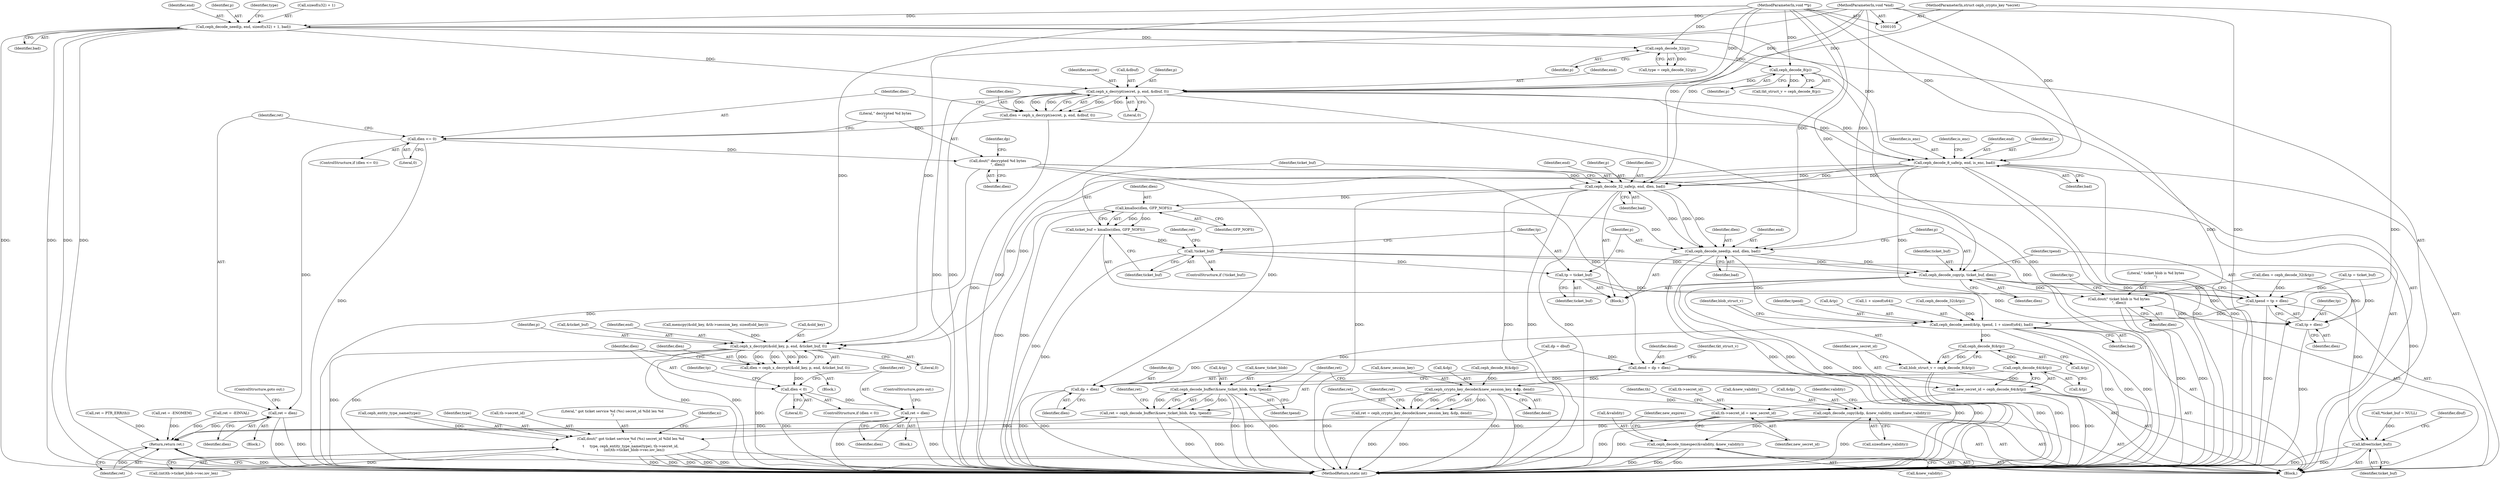 digraph "0_linux_c27a3e4d667fdcad3db7b104f75659478e0c68d8_2@API" {
"1000186" [label="(Call,ceph_x_decrypt(secret, p, end, &dbuf, 0))"];
"1000107" [label="(MethodParameterIn,struct ceph_crypto_key *secret)"];
"1000163" [label="(Call,ceph_decode_8(p))"];
"1000154" [label="(Call,ceph_decode_32(p))"];
"1000144" [label="(Call,ceph_decode_need(p, end, sizeof(u32) + 1, bad))"];
"1000108" [label="(MethodParameterIn,void **p)"];
"1000109" [label="(MethodParameterIn,void *end)"];
"1000184" [label="(Call,dlen = ceph_x_decrypt(secret, p, end, &dbuf, 0))"];
"1000194" [label="(Call,dlen <= 0)"];
"1000198" [label="(Call,ret = dlen)"];
"1000455" [label="(Return,return ret;)"];
"1000202" [label="(Call,dout(\" decrypted %d bytes\n\", dlen))"];
"1000208" [label="(Call,dend = dp + dlen)"];
"1000234" [label="(Call,ceph_crypto_key_decode(&new_session_key, &dp, dend))"];
"1000232" [label="(Call,ret = ceph_crypto_key_decode(&new_session_key, &dp, dend))"];
"1000243" [label="(Call,ceph_decode_copy(&dp, &new_validity, sizeof(new_validity)))"];
"1000250" [label="(Call,ceph_decode_timespec(&validity, &new_validity))"];
"1000210" [label="(Call,dp + dlen)"];
"1000314" [label="(Call,ceph_decode_32_safe(p, end, dlen, bad))"];
"1000321" [label="(Call,kmalloc(dlen, GFP_NOFS))"];
"1000319" [label="(Call,ticket_buf = kmalloc(dlen, GFP_NOFS))"];
"1000325" [label="(Call,!ticket_buf)"];
"1000333" [label="(Call,tp = ticket_buf)"];
"1000345" [label="(Call,tpend = tp + dlen)"];
"1000353" [label="(Call,ceph_decode_need(&tp, tpend, 1 + sizeof(u64), bad))"];
"1000364" [label="(Call,ceph_decode_8(&tp))"];
"1000362" [label="(Call,blob_struct_v = ceph_decode_8(&tp))"];
"1000369" [label="(Call,ceph_decode_64(&tp))"];
"1000367" [label="(Call,new_secret_id = ceph_decode_64(&tp))"];
"1000411" [label="(Call,th->secret_id = new_secret_id)"];
"1000426" [label="(Call,dout(\" got ticket service %d (%s) secret_id %lld len %d\n\",\n\t     type, ceph_entity_type_name(type), th->secret_id,\n\t     (int)th->ticket_blob->vec.iov_len))"];
"1000374" [label="(Call,ceph_decode_buffer(&new_ticket_blob, &tp, tpend))"];
"1000372" [label="(Call,ret = ceph_decode_buffer(&new_ticket_blob, &tp, tpend))"];
"1000347" [label="(Call,tp + dlen)"];
"1000341" [label="(Call,ceph_decode_copy(p, ticket_buf, dlen))"];
"1000350" [label="(Call,dout(\" ticket blob is %d bytes\n\", dlen))"];
"1000451" [label="(Call,kfree(ticket_buf))"];
"1000336" [label="(Call,ceph_decode_need(p, end, dlen, bad))"];
"1000275" [label="(Call,ceph_decode_8_safe(p, end, is_enc, bad))"];
"1000287" [label="(Call,ceph_x_decrypt(&old_key, p, end, &ticket_buf, 0))"];
"1000285" [label="(Call,dlen = ceph_x_decrypt(&old_key, p, end, &ticket_buf, 0))"];
"1000296" [label="(Call,dlen < 0)"];
"1000300" [label="(Call,ret = dlen)"];
"1000108" [label="(MethodParameterIn,void **p)"];
"1000365" [label="(Call,&tp)"];
"1000189" [label="(Identifier,end)"];
"1000326" [label="(Identifier,ticket_buf)"];
"1000109" [label="(MethodParameterIn,void *end)"];
"1000199" [label="(Identifier,ret)"];
"1000235" [label="(Call,&new_session_key)"];
"1000243" [label="(Call,ceph_decode_copy(&dp, &new_validity, sizeof(new_validity)))"];
"1000340" [label="(Identifier,bad)"];
"1000197" [label="(Block,)"];
"1000288" [label="(Call,&old_key)"];
"1000298" [label="(Literal,0)"];
"1000375" [label="(Call,&new_ticket_blob)"];
"1000295" [label="(ControlStructure,if (dlen < 0))"];
"1000286" [label="(Identifier,dlen)"];
"1000451" [label="(Call,kfree(ticket_buf))"];
"1000362" [label="(Call,blob_struct_v = ceph_decode_8(&tp))"];
"1000363" [label="(Identifier,blob_struct_v)"];
"1000304" [label="(Call,tp = ticket_buf)"];
"1000187" [label="(Identifier,secret)"];
"1000345" [label="(Call,tpend = tp + dlen)"];
"1000377" [label="(Call,&tp)"];
"1000352" [label="(Identifier,dlen)"];
"1000161" [label="(Call,tkt_struct_v = ceph_decode_8(p))"];
"1000313" [label="(Block,)"];
"1000336" [label="(Call,ceph_decode_need(p, end, dlen, bad))"];
"1000415" [label="(Identifier,new_secret_id)"];
"1000154" [label="(Call,ceph_decode_32(p))"];
"1000314" [label="(Call,ceph_decode_32_safe(p, end, dlen, bad))"];
"1000309" [label="(Call,ceph_decode_32(&tp))"];
"1000153" [label="(Identifier,type)"];
"1000188" [label="(Identifier,p)"];
"1000290" [label="(Identifier,p)"];
"1000361" [label="(Identifier,bad)"];
"1000285" [label="(Call,dlen = ceph_x_decrypt(&old_key, p, end, &ticket_buf, 0))"];
"1000307" [label="(Call,dlen = ceph_decode_32(&tp))"];
"1000206" [label="(Identifier,dp)"];
"1000418" [label="(Identifier,th)"];
"1000277" [label="(Identifier,end)"];
"1000455" [label="(Return,return ret;)"];
"1000454" [label="(Identifier,dbuf)"];
"1000204" [label="(Identifier,dlen)"];
"1000302" [label="(Identifier,dlen)"];
"1000179" [label="(Call,ret = PTR_ERR(th))"];
"1000232" [label="(Call,ret = ceph_crypto_key_decode(&new_session_key, &dp, dend))"];
"1000356" [label="(Identifier,tpend)"];
"1000297" [label="(Identifier,dlen)"];
"1000144" [label="(Call,ceph_decode_need(p, end, sizeof(u32) + 1, bad))"];
"1000275" [label="(Call,ceph_decode_8_safe(p, end, is_enc, bad))"];
"1000212" [label="(Identifier,dlen)"];
"1000205" [label="(Call,dp = dbuf)"];
"1000354" [label="(Call,&tp)"];
"1000253" [label="(Call,&new_validity)"];
"1000256" [label="(Identifier,new_expires)"];
"1000319" [label="(Call,ticket_buf = kmalloc(dlen, GFP_NOFS))"];
"1000323" [label="(Identifier,GFP_NOFS)"];
"1000428" [label="(Identifier,type)"];
"1000346" [label="(Identifier,tpend)"];
"1000147" [label="(Call,sizeof(u32) + 1)"];
"1000322" [label="(Identifier,dlen)"];
"1000434" [label="(Call,(int)th->ticket_blob->vec.iov_len)"];
"1000370" [label="(Call,&tp)"];
"1000200" [label="(Identifier,dlen)"];
"1000349" [label="(Identifier,dlen)"];
"1000246" [label="(Call,&new_validity)"];
"1000353" [label="(Call,ceph_decode_need(&tp, tpend, 1 + sizeof(u64), bad))"];
"1000344" [label="(Identifier,dlen)"];
"1000201" [label="(ControlStructure,goto out;)"];
"1000234" [label="(Call,ceph_crypto_key_decode(&new_session_key, &dp, dend))"];
"1000209" [label="(Identifier,dend)"];
"1000329" [label="(Identifier,ret)"];
"1000351" [label="(Literal,\" ticket blob is %d bytes\n\")"];
"1000357" [label="(Call,1 + sizeof(u64))"];
"1000164" [label="(Identifier,p)"];
"1000373" [label="(Identifier,ret)"];
"1000132" [label="(Call,*ticket_buf = NULL)"];
"1000292" [label="(Call,&ticket_buf)"];
"1000324" [label="(ControlStructure,if (!ticket_buf))"];
"1000184" [label="(Call,dlen = ceph_x_decrypt(secret, p, end, &dbuf, 0))"];
"1000463" [label="(MethodReturn,static int)"];
"1000368" [label="(Identifier,new_secret_id)"];
"1000355" [label="(Identifier,tp)"];
"1000244" [label="(Call,&dp)"];
"1000279" [label="(Identifier,bad)"];
"1000151" [label="(Identifier,bad)"];
"1000315" [label="(Identifier,p)"];
"1000237" [label="(Call,&dp)"];
"1000299" [label="(Block,)"];
"1000110" [label="(Block,)"];
"1000325" [label="(Call,!ticket_buf)"];
"1000426" [label="(Call,dout(\" got ticket service %d (%s) secret_id %lld len %d\n\",\n\t     type, ceph_entity_type_name(type), th->secret_id,\n\t     (int)th->ticket_blob->vec.iov_len))"];
"1000193" [label="(ControlStructure,if (dlen <= 0))"];
"1000328" [label="(Call,ret = -ENOMEM)"];
"1000431" [label="(Call,th->secret_id)"];
"1000300" [label="(Call,ret = dlen)"];
"1000379" [label="(Identifier,tpend)"];
"1000276" [label="(Identifier,p)"];
"1000190" [label="(Call,&dbuf)"];
"1000411" [label="(Call,th->secret_id = new_secret_id)"];
"1000186" [label="(Call,ceph_x_decrypt(secret, p, end, &dbuf, 0))"];
"1000208" [label="(Call,dend = dp + dlen)"];
"1000342" [label="(Identifier,p)"];
"1000320" [label="(Identifier,ticket_buf)"];
"1000211" [label="(Identifier,dp)"];
"1000241" [label="(Identifier,ret)"];
"1000294" [label="(Literal,0)"];
"1000335" [label="(Identifier,ticket_buf)"];
"1000198" [label="(Call,ret = dlen)"];
"1000239" [label="(Identifier,dend)"];
"1000192" [label="(Literal,0)"];
"1000195" [label="(Identifier,dlen)"];
"1000210" [label="(Call,dp + dlen)"];
"1000348" [label="(Identifier,tp)"];
"1000334" [label="(Identifier,tp)"];
"1000317" [label="(Identifier,dlen)"];
"1000107" [label="(MethodParameterIn,struct ceph_crypto_key *secret)"];
"1000185" [label="(Identifier,dlen)"];
"1000214" [label="(Identifier,tkt_struct_v)"];
"1000364" [label="(Call,ceph_decode_8(&tp))"];
"1000203" [label="(Literal,\" decrypted %d bytes\n\")"];
"1000252" [label="(Identifier,validity)"];
"1000233" [label="(Identifier,ret)"];
"1000296" [label="(Call,dlen < 0)"];
"1000316" [label="(Identifier,end)"];
"1000155" [label="(Identifier,p)"];
"1000202" [label="(Call,dout(\" decrypted %d bytes\n\", dlen))"];
"1000248" [label="(Call,sizeof(new_validity))"];
"1000429" [label="(Call,ceph_entity_type_name(type))"];
"1000338" [label="(Identifier,end)"];
"1000146" [label="(Identifier,end)"];
"1000305" [label="(Identifier,tp)"];
"1000452" [label="(Identifier,ticket_buf)"];
"1000456" [label="(Identifier,ret)"];
"1000343" [label="(Identifier,ticket_buf)"];
"1000145" [label="(Identifier,p)"];
"1000291" [label="(Identifier,end)"];
"1000163" [label="(Call,ceph_decode_8(p))"];
"1000223" [label="(Call,memcpy(&old_key, &th->session_key, sizeof(old_key)))"];
"1000303" [label="(ControlStructure,goto out;)"];
"1000278" [label="(Identifier,is_enc)"];
"1000347" [label="(Call,tp + dlen)"];
"1000251" [label="(Call,&validity)"];
"1000333" [label="(Call,tp = ticket_buf)"];
"1000194" [label="(Call,dlen <= 0)"];
"1000196" [label="(Literal,0)"];
"1000369" [label="(Call,ceph_decode_64(&tp))"];
"1000427" [label="(Literal,\" got ticket service %d (%s) secret_id %lld len %d\n\")"];
"1000152" [label="(Call,type = ceph_decode_32(p))"];
"1000318" [label="(Identifier,bad)"];
"1000281" [label="(Identifier,is_enc)"];
"1000301" [label="(Identifier,ret)"];
"1000367" [label="(Call,new_secret_id = ceph_decode_64(&tp))"];
"1000282" [label="(Block,)"];
"1000287" [label="(Call,ceph_x_decrypt(&old_key, p, end, &ticket_buf, 0))"];
"1000339" [label="(Identifier,dlen)"];
"1000350" [label="(Call,dout(\" ticket blob is %d bytes\n\", dlen))"];
"1000372" [label="(Call,ret = ceph_decode_buffer(&new_ticket_blob, &tp, tpend))"];
"1000458" [label="(Call,ret = -EINVAL)"];
"1000337" [label="(Identifier,p)"];
"1000445" [label="(Identifier,xi)"];
"1000341" [label="(Call,ceph_decode_copy(p, ticket_buf, dlen))"];
"1000321" [label="(Call,kmalloc(dlen, GFP_NOFS))"];
"1000381" [label="(Identifier,ret)"];
"1000250" [label="(Call,ceph_decode_timespec(&validity, &new_validity))"];
"1000412" [label="(Call,th->secret_id)"];
"1000215" [label="(Call,ceph_decode_8(&dp))"];
"1000374" [label="(Call,ceph_decode_buffer(&new_ticket_blob, &tp, tpend))"];
"1000186" -> "1000184"  [label="AST: "];
"1000186" -> "1000192"  [label="CFG: "];
"1000187" -> "1000186"  [label="AST: "];
"1000188" -> "1000186"  [label="AST: "];
"1000189" -> "1000186"  [label="AST: "];
"1000190" -> "1000186"  [label="AST: "];
"1000192" -> "1000186"  [label="AST: "];
"1000184" -> "1000186"  [label="CFG: "];
"1000186" -> "1000463"  [label="DDG: "];
"1000186" -> "1000463"  [label="DDG: "];
"1000186" -> "1000463"  [label="DDG: "];
"1000186" -> "1000463"  [label="DDG: "];
"1000186" -> "1000184"  [label="DDG: "];
"1000186" -> "1000184"  [label="DDG: "];
"1000186" -> "1000184"  [label="DDG: "];
"1000186" -> "1000184"  [label="DDG: "];
"1000186" -> "1000184"  [label="DDG: "];
"1000107" -> "1000186"  [label="DDG: "];
"1000163" -> "1000186"  [label="DDG: "];
"1000108" -> "1000186"  [label="DDG: "];
"1000144" -> "1000186"  [label="DDG: "];
"1000109" -> "1000186"  [label="DDG: "];
"1000186" -> "1000275"  [label="DDG: "];
"1000186" -> "1000275"  [label="DDG: "];
"1000107" -> "1000105"  [label="AST: "];
"1000107" -> "1000463"  [label="DDG: "];
"1000163" -> "1000161"  [label="AST: "];
"1000163" -> "1000164"  [label="CFG: "];
"1000164" -> "1000163"  [label="AST: "];
"1000161" -> "1000163"  [label="CFG: "];
"1000163" -> "1000463"  [label="DDG: "];
"1000163" -> "1000161"  [label="DDG: "];
"1000154" -> "1000163"  [label="DDG: "];
"1000108" -> "1000163"  [label="DDG: "];
"1000154" -> "1000152"  [label="AST: "];
"1000154" -> "1000155"  [label="CFG: "];
"1000155" -> "1000154"  [label="AST: "];
"1000152" -> "1000154"  [label="CFG: "];
"1000154" -> "1000152"  [label="DDG: "];
"1000144" -> "1000154"  [label="DDG: "];
"1000108" -> "1000154"  [label="DDG: "];
"1000144" -> "1000110"  [label="AST: "];
"1000144" -> "1000151"  [label="CFG: "];
"1000145" -> "1000144"  [label="AST: "];
"1000146" -> "1000144"  [label="AST: "];
"1000147" -> "1000144"  [label="AST: "];
"1000151" -> "1000144"  [label="AST: "];
"1000153" -> "1000144"  [label="CFG: "];
"1000144" -> "1000463"  [label="DDG: "];
"1000144" -> "1000463"  [label="DDG: "];
"1000144" -> "1000463"  [label="DDG: "];
"1000144" -> "1000463"  [label="DDG: "];
"1000108" -> "1000144"  [label="DDG: "];
"1000109" -> "1000144"  [label="DDG: "];
"1000144" -> "1000275"  [label="DDG: "];
"1000108" -> "1000105"  [label="AST: "];
"1000108" -> "1000463"  [label="DDG: "];
"1000108" -> "1000275"  [label="DDG: "];
"1000108" -> "1000287"  [label="DDG: "];
"1000108" -> "1000314"  [label="DDG: "];
"1000108" -> "1000336"  [label="DDG: "];
"1000108" -> "1000341"  [label="DDG: "];
"1000109" -> "1000105"  [label="AST: "];
"1000109" -> "1000463"  [label="DDG: "];
"1000109" -> "1000275"  [label="DDG: "];
"1000109" -> "1000287"  [label="DDG: "];
"1000109" -> "1000314"  [label="DDG: "];
"1000109" -> "1000336"  [label="DDG: "];
"1000184" -> "1000110"  [label="AST: "];
"1000185" -> "1000184"  [label="AST: "];
"1000195" -> "1000184"  [label="CFG: "];
"1000184" -> "1000463"  [label="DDG: "];
"1000184" -> "1000194"  [label="DDG: "];
"1000194" -> "1000193"  [label="AST: "];
"1000194" -> "1000196"  [label="CFG: "];
"1000195" -> "1000194"  [label="AST: "];
"1000196" -> "1000194"  [label="AST: "];
"1000199" -> "1000194"  [label="CFG: "];
"1000203" -> "1000194"  [label="CFG: "];
"1000194" -> "1000463"  [label="DDG: "];
"1000194" -> "1000198"  [label="DDG: "];
"1000194" -> "1000202"  [label="DDG: "];
"1000198" -> "1000197"  [label="AST: "];
"1000198" -> "1000200"  [label="CFG: "];
"1000199" -> "1000198"  [label="AST: "];
"1000200" -> "1000198"  [label="AST: "];
"1000201" -> "1000198"  [label="CFG: "];
"1000198" -> "1000463"  [label="DDG: "];
"1000198" -> "1000463"  [label="DDG: "];
"1000198" -> "1000455"  [label="DDG: "];
"1000455" -> "1000110"  [label="AST: "];
"1000455" -> "1000456"  [label="CFG: "];
"1000456" -> "1000455"  [label="AST: "];
"1000463" -> "1000455"  [label="CFG: "];
"1000455" -> "1000463"  [label="DDG: "];
"1000456" -> "1000455"  [label="DDG: "];
"1000458" -> "1000455"  [label="DDG: "];
"1000232" -> "1000455"  [label="DDG: "];
"1000300" -> "1000455"  [label="DDG: "];
"1000179" -> "1000455"  [label="DDG: "];
"1000372" -> "1000455"  [label="DDG: "];
"1000328" -> "1000455"  [label="DDG: "];
"1000202" -> "1000110"  [label="AST: "];
"1000202" -> "1000204"  [label="CFG: "];
"1000203" -> "1000202"  [label="AST: "];
"1000204" -> "1000202"  [label="AST: "];
"1000206" -> "1000202"  [label="CFG: "];
"1000202" -> "1000463"  [label="DDG: "];
"1000202" -> "1000208"  [label="DDG: "];
"1000202" -> "1000210"  [label="DDG: "];
"1000202" -> "1000314"  [label="DDG: "];
"1000208" -> "1000110"  [label="AST: "];
"1000208" -> "1000210"  [label="CFG: "];
"1000209" -> "1000208"  [label="AST: "];
"1000210" -> "1000208"  [label="AST: "];
"1000214" -> "1000208"  [label="CFG: "];
"1000208" -> "1000463"  [label="DDG: "];
"1000208" -> "1000463"  [label="DDG: "];
"1000205" -> "1000208"  [label="DDG: "];
"1000208" -> "1000234"  [label="DDG: "];
"1000234" -> "1000232"  [label="AST: "];
"1000234" -> "1000239"  [label="CFG: "];
"1000235" -> "1000234"  [label="AST: "];
"1000237" -> "1000234"  [label="AST: "];
"1000239" -> "1000234"  [label="AST: "];
"1000232" -> "1000234"  [label="CFG: "];
"1000234" -> "1000463"  [label="DDG: "];
"1000234" -> "1000463"  [label="DDG: "];
"1000234" -> "1000463"  [label="DDG: "];
"1000234" -> "1000232"  [label="DDG: "];
"1000234" -> "1000232"  [label="DDG: "];
"1000234" -> "1000232"  [label="DDG: "];
"1000215" -> "1000234"  [label="DDG: "];
"1000234" -> "1000243"  [label="DDG: "];
"1000232" -> "1000110"  [label="AST: "];
"1000233" -> "1000232"  [label="AST: "];
"1000241" -> "1000232"  [label="CFG: "];
"1000232" -> "1000463"  [label="DDG: "];
"1000232" -> "1000463"  [label="DDG: "];
"1000243" -> "1000110"  [label="AST: "];
"1000243" -> "1000248"  [label="CFG: "];
"1000244" -> "1000243"  [label="AST: "];
"1000246" -> "1000243"  [label="AST: "];
"1000248" -> "1000243"  [label="AST: "];
"1000252" -> "1000243"  [label="CFG: "];
"1000243" -> "1000463"  [label="DDG: "];
"1000243" -> "1000463"  [label="DDG: "];
"1000243" -> "1000250"  [label="DDG: "];
"1000250" -> "1000110"  [label="AST: "];
"1000250" -> "1000253"  [label="CFG: "];
"1000251" -> "1000250"  [label="AST: "];
"1000253" -> "1000250"  [label="AST: "];
"1000256" -> "1000250"  [label="CFG: "];
"1000250" -> "1000463"  [label="DDG: "];
"1000250" -> "1000463"  [label="DDG: "];
"1000250" -> "1000463"  [label="DDG: "];
"1000210" -> "1000212"  [label="CFG: "];
"1000211" -> "1000210"  [label="AST: "];
"1000212" -> "1000210"  [label="AST: "];
"1000210" -> "1000463"  [label="DDG: "];
"1000210" -> "1000463"  [label="DDG: "];
"1000205" -> "1000210"  [label="DDG: "];
"1000314" -> "1000313"  [label="AST: "];
"1000314" -> "1000318"  [label="CFG: "];
"1000315" -> "1000314"  [label="AST: "];
"1000316" -> "1000314"  [label="AST: "];
"1000317" -> "1000314"  [label="AST: "];
"1000318" -> "1000314"  [label="AST: "];
"1000320" -> "1000314"  [label="CFG: "];
"1000314" -> "1000463"  [label="DDG: "];
"1000314" -> "1000463"  [label="DDG: "];
"1000314" -> "1000463"  [label="DDG: "];
"1000314" -> "1000463"  [label="DDG: "];
"1000275" -> "1000314"  [label="DDG: "];
"1000275" -> "1000314"  [label="DDG: "];
"1000275" -> "1000314"  [label="DDG: "];
"1000314" -> "1000321"  [label="DDG: "];
"1000314" -> "1000336"  [label="DDG: "];
"1000314" -> "1000336"  [label="DDG: "];
"1000314" -> "1000336"  [label="DDG: "];
"1000321" -> "1000319"  [label="AST: "];
"1000321" -> "1000323"  [label="CFG: "];
"1000322" -> "1000321"  [label="AST: "];
"1000323" -> "1000321"  [label="AST: "];
"1000319" -> "1000321"  [label="CFG: "];
"1000321" -> "1000463"  [label="DDG: "];
"1000321" -> "1000463"  [label="DDG: "];
"1000321" -> "1000319"  [label="DDG: "];
"1000321" -> "1000319"  [label="DDG: "];
"1000321" -> "1000336"  [label="DDG: "];
"1000319" -> "1000313"  [label="AST: "];
"1000320" -> "1000319"  [label="AST: "];
"1000326" -> "1000319"  [label="CFG: "];
"1000319" -> "1000463"  [label="DDG: "];
"1000319" -> "1000325"  [label="DDG: "];
"1000325" -> "1000324"  [label="AST: "];
"1000325" -> "1000326"  [label="CFG: "];
"1000326" -> "1000325"  [label="AST: "];
"1000329" -> "1000325"  [label="CFG: "];
"1000334" -> "1000325"  [label="CFG: "];
"1000325" -> "1000463"  [label="DDG: "];
"1000325" -> "1000333"  [label="DDG: "];
"1000325" -> "1000341"  [label="DDG: "];
"1000325" -> "1000451"  [label="DDG: "];
"1000333" -> "1000313"  [label="AST: "];
"1000333" -> "1000335"  [label="CFG: "];
"1000334" -> "1000333"  [label="AST: "];
"1000335" -> "1000333"  [label="AST: "];
"1000337" -> "1000333"  [label="CFG: "];
"1000333" -> "1000345"  [label="DDG: "];
"1000333" -> "1000347"  [label="DDG: "];
"1000345" -> "1000110"  [label="AST: "];
"1000345" -> "1000347"  [label="CFG: "];
"1000346" -> "1000345"  [label="AST: "];
"1000347" -> "1000345"  [label="AST: "];
"1000351" -> "1000345"  [label="CFG: "];
"1000345" -> "1000463"  [label="DDG: "];
"1000304" -> "1000345"  [label="DDG: "];
"1000341" -> "1000345"  [label="DDG: "];
"1000307" -> "1000345"  [label="DDG: "];
"1000345" -> "1000353"  [label="DDG: "];
"1000353" -> "1000110"  [label="AST: "];
"1000353" -> "1000361"  [label="CFG: "];
"1000354" -> "1000353"  [label="AST: "];
"1000356" -> "1000353"  [label="AST: "];
"1000357" -> "1000353"  [label="AST: "];
"1000361" -> "1000353"  [label="AST: "];
"1000363" -> "1000353"  [label="CFG: "];
"1000353" -> "1000463"  [label="DDG: "];
"1000353" -> "1000463"  [label="DDG: "];
"1000353" -> "1000463"  [label="DDG: "];
"1000309" -> "1000353"  [label="DDG: "];
"1000336" -> "1000353"  [label="DDG: "];
"1000275" -> "1000353"  [label="DDG: "];
"1000353" -> "1000364"  [label="DDG: "];
"1000353" -> "1000374"  [label="DDG: "];
"1000364" -> "1000362"  [label="AST: "];
"1000364" -> "1000365"  [label="CFG: "];
"1000365" -> "1000364"  [label="AST: "];
"1000362" -> "1000364"  [label="CFG: "];
"1000364" -> "1000362"  [label="DDG: "];
"1000364" -> "1000369"  [label="DDG: "];
"1000362" -> "1000110"  [label="AST: "];
"1000363" -> "1000362"  [label="AST: "];
"1000368" -> "1000362"  [label="CFG: "];
"1000362" -> "1000463"  [label="DDG: "];
"1000362" -> "1000463"  [label="DDG: "];
"1000369" -> "1000367"  [label="AST: "];
"1000369" -> "1000370"  [label="CFG: "];
"1000370" -> "1000369"  [label="AST: "];
"1000367" -> "1000369"  [label="CFG: "];
"1000369" -> "1000367"  [label="DDG: "];
"1000369" -> "1000374"  [label="DDG: "];
"1000367" -> "1000110"  [label="AST: "];
"1000368" -> "1000367"  [label="AST: "];
"1000373" -> "1000367"  [label="CFG: "];
"1000367" -> "1000463"  [label="DDG: "];
"1000367" -> "1000463"  [label="DDG: "];
"1000367" -> "1000411"  [label="DDG: "];
"1000411" -> "1000110"  [label="AST: "];
"1000411" -> "1000415"  [label="CFG: "];
"1000412" -> "1000411"  [label="AST: "];
"1000415" -> "1000411"  [label="AST: "];
"1000418" -> "1000411"  [label="CFG: "];
"1000411" -> "1000463"  [label="DDG: "];
"1000411" -> "1000426"  [label="DDG: "];
"1000426" -> "1000110"  [label="AST: "];
"1000426" -> "1000434"  [label="CFG: "];
"1000427" -> "1000426"  [label="AST: "];
"1000428" -> "1000426"  [label="AST: "];
"1000429" -> "1000426"  [label="AST: "];
"1000431" -> "1000426"  [label="AST: "];
"1000434" -> "1000426"  [label="AST: "];
"1000445" -> "1000426"  [label="CFG: "];
"1000426" -> "1000463"  [label="DDG: "];
"1000426" -> "1000463"  [label="DDG: "];
"1000426" -> "1000463"  [label="DDG: "];
"1000426" -> "1000463"  [label="DDG: "];
"1000426" -> "1000463"  [label="DDG: "];
"1000429" -> "1000426"  [label="DDG: "];
"1000434" -> "1000426"  [label="DDG: "];
"1000374" -> "1000372"  [label="AST: "];
"1000374" -> "1000379"  [label="CFG: "];
"1000375" -> "1000374"  [label="AST: "];
"1000377" -> "1000374"  [label="AST: "];
"1000379" -> "1000374"  [label="AST: "];
"1000372" -> "1000374"  [label="CFG: "];
"1000374" -> "1000463"  [label="DDG: "];
"1000374" -> "1000463"  [label="DDG: "];
"1000374" -> "1000463"  [label="DDG: "];
"1000374" -> "1000372"  [label="DDG: "];
"1000374" -> "1000372"  [label="DDG: "];
"1000374" -> "1000372"  [label="DDG: "];
"1000372" -> "1000110"  [label="AST: "];
"1000373" -> "1000372"  [label="AST: "];
"1000381" -> "1000372"  [label="CFG: "];
"1000372" -> "1000463"  [label="DDG: "];
"1000372" -> "1000463"  [label="DDG: "];
"1000347" -> "1000349"  [label="CFG: "];
"1000348" -> "1000347"  [label="AST: "];
"1000349" -> "1000347"  [label="AST: "];
"1000347" -> "1000463"  [label="DDG: "];
"1000304" -> "1000347"  [label="DDG: "];
"1000341" -> "1000347"  [label="DDG: "];
"1000307" -> "1000347"  [label="DDG: "];
"1000341" -> "1000313"  [label="AST: "];
"1000341" -> "1000344"  [label="CFG: "];
"1000342" -> "1000341"  [label="AST: "];
"1000343" -> "1000341"  [label="AST: "];
"1000344" -> "1000341"  [label="AST: "];
"1000346" -> "1000341"  [label="CFG: "];
"1000341" -> "1000463"  [label="DDG: "];
"1000341" -> "1000463"  [label="DDG: "];
"1000336" -> "1000341"  [label="DDG: "];
"1000336" -> "1000341"  [label="DDG: "];
"1000341" -> "1000350"  [label="DDG: "];
"1000341" -> "1000451"  [label="DDG: "];
"1000350" -> "1000110"  [label="AST: "];
"1000350" -> "1000352"  [label="CFG: "];
"1000351" -> "1000350"  [label="AST: "];
"1000352" -> "1000350"  [label="AST: "];
"1000355" -> "1000350"  [label="CFG: "];
"1000350" -> "1000463"  [label="DDG: "];
"1000350" -> "1000463"  [label="DDG: "];
"1000307" -> "1000350"  [label="DDG: "];
"1000451" -> "1000110"  [label="AST: "];
"1000451" -> "1000452"  [label="CFG: "];
"1000452" -> "1000451"  [label="AST: "];
"1000454" -> "1000451"  [label="CFG: "];
"1000451" -> "1000463"  [label="DDG: "];
"1000451" -> "1000463"  [label="DDG: "];
"1000132" -> "1000451"  [label="DDG: "];
"1000336" -> "1000313"  [label="AST: "];
"1000336" -> "1000340"  [label="CFG: "];
"1000337" -> "1000336"  [label="AST: "];
"1000338" -> "1000336"  [label="AST: "];
"1000339" -> "1000336"  [label="AST: "];
"1000340" -> "1000336"  [label="AST: "];
"1000342" -> "1000336"  [label="CFG: "];
"1000336" -> "1000463"  [label="DDG: "];
"1000336" -> "1000463"  [label="DDG: "];
"1000275" -> "1000110"  [label="AST: "];
"1000275" -> "1000279"  [label="CFG: "];
"1000276" -> "1000275"  [label="AST: "];
"1000277" -> "1000275"  [label="AST: "];
"1000278" -> "1000275"  [label="AST: "];
"1000279" -> "1000275"  [label="AST: "];
"1000281" -> "1000275"  [label="CFG: "];
"1000275" -> "1000463"  [label="DDG: "];
"1000275" -> "1000463"  [label="DDG: "];
"1000275" -> "1000463"  [label="DDG: "];
"1000275" -> "1000287"  [label="DDG: "];
"1000275" -> "1000287"  [label="DDG: "];
"1000287" -> "1000285"  [label="AST: "];
"1000287" -> "1000294"  [label="CFG: "];
"1000288" -> "1000287"  [label="AST: "];
"1000290" -> "1000287"  [label="AST: "];
"1000291" -> "1000287"  [label="AST: "];
"1000292" -> "1000287"  [label="AST: "];
"1000294" -> "1000287"  [label="AST: "];
"1000285" -> "1000287"  [label="CFG: "];
"1000287" -> "1000463"  [label="DDG: "];
"1000287" -> "1000463"  [label="DDG: "];
"1000287" -> "1000463"  [label="DDG: "];
"1000287" -> "1000463"  [label="DDG: "];
"1000287" -> "1000285"  [label="DDG: "];
"1000287" -> "1000285"  [label="DDG: "];
"1000287" -> "1000285"  [label="DDG: "];
"1000287" -> "1000285"  [label="DDG: "];
"1000287" -> "1000285"  [label="DDG: "];
"1000223" -> "1000287"  [label="DDG: "];
"1000285" -> "1000282"  [label="AST: "];
"1000286" -> "1000285"  [label="AST: "];
"1000297" -> "1000285"  [label="CFG: "];
"1000285" -> "1000463"  [label="DDG: "];
"1000285" -> "1000296"  [label="DDG: "];
"1000296" -> "1000295"  [label="AST: "];
"1000296" -> "1000298"  [label="CFG: "];
"1000297" -> "1000296"  [label="AST: "];
"1000298" -> "1000296"  [label="AST: "];
"1000301" -> "1000296"  [label="CFG: "];
"1000305" -> "1000296"  [label="CFG: "];
"1000296" -> "1000463"  [label="DDG: "];
"1000296" -> "1000300"  [label="DDG: "];
"1000300" -> "1000299"  [label="AST: "];
"1000300" -> "1000302"  [label="CFG: "];
"1000301" -> "1000300"  [label="AST: "];
"1000302" -> "1000300"  [label="AST: "];
"1000303" -> "1000300"  [label="CFG: "];
"1000300" -> "1000463"  [label="DDG: "];
"1000300" -> "1000463"  [label="DDG: "];
}
